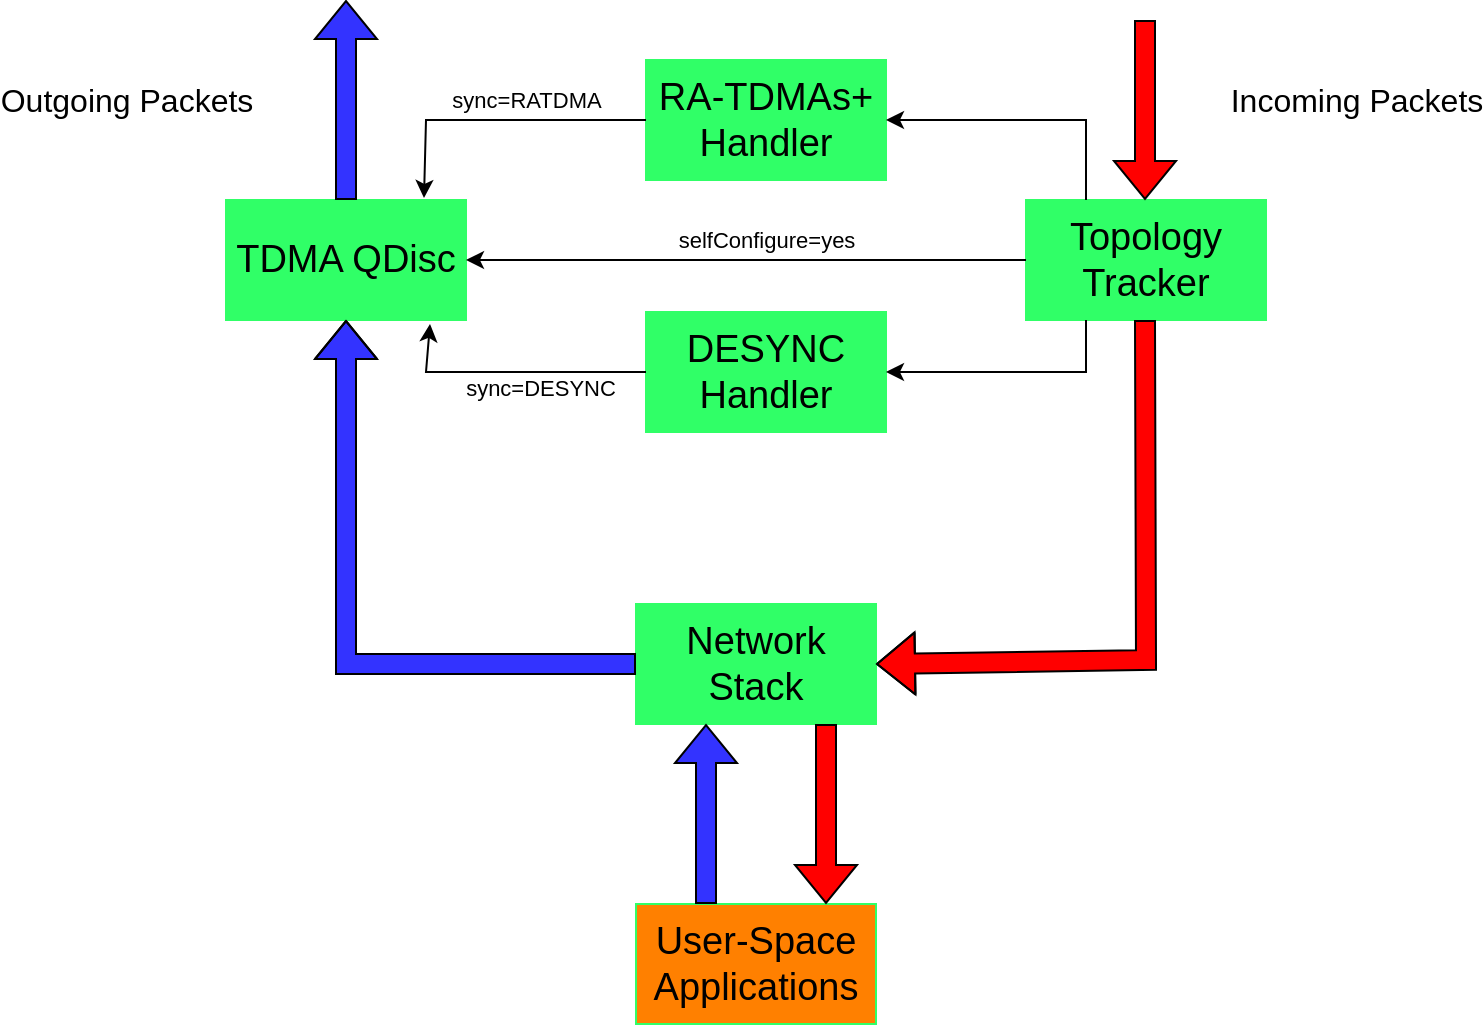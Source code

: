 <mxfile version="26.0.9">
  <diagram name="Page-1" id="Y4EbUQg9q2NRosDeaMzo">
    <mxGraphModel dx="1368" dy="790" grid="1" gridSize="10" guides="1" tooltips="1" connect="1" arrows="1" fold="1" page="1" pageScale="1" pageWidth="850" pageHeight="1100" math="0" shadow="0">
      <root>
        <mxCell id="0" />
        <mxCell id="1" parent="0" />
        <mxCell id="8Tat6goZHTP_cjcbLfmh-2" value="&lt;font style=&quot;font-size: 19px;&quot;&gt;TDMA QDisc&lt;/font&gt;" style="rounded=0;whiteSpace=wrap;html=1;fillColor=#30FF67;strokeColor=light-dark(#30FF67,#D7817E);gradientColor=none;fillStyle=solid;" vertex="1" parent="1">
          <mxGeometry x="160" y="240" width="120" height="60" as="geometry" />
        </mxCell>
        <mxCell id="8Tat6goZHTP_cjcbLfmh-5" value="" style="shape=flexArrow;endArrow=classic;html=1;rounded=0;exitX=0.5;exitY=0;exitDx=0;exitDy=0;fillColor=#3333FF;" edge="1" parent="1" source="8Tat6goZHTP_cjcbLfmh-2">
          <mxGeometry width="50" height="50" relative="1" as="geometry">
            <mxPoint x="220" y="200" as="sourcePoint" />
            <mxPoint x="220" y="140" as="targetPoint" />
          </mxGeometry>
        </mxCell>
        <mxCell id="8Tat6goZHTP_cjcbLfmh-6" value="&lt;font style=&quot;font-size: 16px;&quot;&gt;Outgoing Packets&lt;/font&gt;" style="edgeLabel;html=1;align=center;verticalAlign=middle;resizable=0;points=[];" vertex="1" connectable="0" parent="8Tat6goZHTP_cjcbLfmh-5">
          <mxGeometry x="0.06" y="-2" relative="1" as="geometry">
            <mxPoint x="-112" y="3" as="offset" />
          </mxGeometry>
        </mxCell>
        <mxCell id="8Tat6goZHTP_cjcbLfmh-7" value="&lt;font style=&quot;font-size: 19px;&quot;&gt;Network Stack&lt;/font&gt;" style="rounded=0;whiteSpace=wrap;html=1;fillColor=#30FF67;strokeColor=light-dark(#30FF67,#D7817E);gradientColor=none;fillStyle=solid;" vertex="1" parent="1">
          <mxGeometry x="365" y="442" width="120" height="60" as="geometry" />
        </mxCell>
        <mxCell id="8Tat6goZHTP_cjcbLfmh-8" value="" style="shape=flexArrow;endArrow=classic;html=1;rounded=0;exitX=0;exitY=0.5;exitDx=0;exitDy=0;fillColor=#3333FF;entryX=0.5;entryY=1;entryDx=0;entryDy=0;" edge="1" parent="1" source="8Tat6goZHTP_cjcbLfmh-7" target="8Tat6goZHTP_cjcbLfmh-2">
          <mxGeometry width="50" height="50" relative="1" as="geometry">
            <mxPoint x="230" y="440" as="sourcePoint" />
            <mxPoint x="230" y="340" as="targetPoint" />
            <Array as="points">
              <mxPoint x="220" y="472" />
            </Array>
          </mxGeometry>
        </mxCell>
        <mxCell id="8Tat6goZHTP_cjcbLfmh-10" value="&lt;font style=&quot;font-size: 19px;&quot;&gt;User-Space Applications&lt;/font&gt;" style="rounded=0;whiteSpace=wrap;html=1;fillColor=#FF8000;strokeColor=light-dark(#30FF67,#D7817E);gradientColor=none;fillStyle=solid;" vertex="1" parent="1">
          <mxGeometry x="365" y="592" width="120" height="60" as="geometry" />
        </mxCell>
        <mxCell id="8Tat6goZHTP_cjcbLfmh-11" value="" style="shape=flexArrow;endArrow=classic;html=1;rounded=0;exitX=0.25;exitY=1;exitDx=0;exitDy=0;fillColor=#FF0000;entryX=0.25;entryY=0;entryDx=0;entryDy=0;" edge="1" parent="1">
          <mxGeometry width="50" height="50" relative="1" as="geometry">
            <mxPoint x="460" y="502" as="sourcePoint" />
            <mxPoint x="460" y="592" as="targetPoint" />
            <Array as="points" />
          </mxGeometry>
        </mxCell>
        <mxCell id="8Tat6goZHTP_cjcbLfmh-12" value="" style="shape=flexArrow;endArrow=classic;html=1;rounded=0;exitX=0.75;exitY=0;exitDx=0;exitDy=0;fillColor=#3333FF;entryX=0.75;entryY=1;entryDx=0;entryDy=0;" edge="1" parent="1">
          <mxGeometry width="50" height="50" relative="1" as="geometry">
            <mxPoint x="400" y="592" as="sourcePoint" />
            <mxPoint x="400" y="502" as="targetPoint" />
            <Array as="points" />
          </mxGeometry>
        </mxCell>
        <mxCell id="8Tat6goZHTP_cjcbLfmh-14" value="&lt;font style=&quot;font-size: 19px;&quot;&gt;Topology Tracker&lt;/font&gt;" style="rounded=0;whiteSpace=wrap;html=1;fillColor=#30FF67;strokeColor=light-dark(#30FF67,#D7817E);gradientColor=none;fillStyle=solid;" vertex="1" parent="1">
          <mxGeometry x="560" y="240" width="120" height="60" as="geometry" />
        </mxCell>
        <mxCell id="8Tat6goZHTP_cjcbLfmh-15" value="" style="shape=flexArrow;endArrow=classic;html=1;rounded=0;exitX=0.25;exitY=1;exitDx=0;exitDy=0;fillColor=#FF0000;entryX=1;entryY=0.5;entryDx=0;entryDy=0;" edge="1" parent="1" target="8Tat6goZHTP_cjcbLfmh-7">
          <mxGeometry width="50" height="50" relative="1" as="geometry">
            <mxPoint x="619.5" y="300" as="sourcePoint" />
            <mxPoint x="619.5" y="390" as="targetPoint" />
            <Array as="points">
              <mxPoint x="620" y="470" />
            </Array>
          </mxGeometry>
        </mxCell>
        <mxCell id="8Tat6goZHTP_cjcbLfmh-16" value="" style="shape=flexArrow;endArrow=classic;html=1;rounded=0;exitX=0.25;exitY=1;exitDx=0;exitDy=0;fillColor=#FF0000;entryX=0.25;entryY=0;entryDx=0;entryDy=0;" edge="1" parent="1">
          <mxGeometry width="50" height="50" relative="1" as="geometry">
            <mxPoint x="619.5" y="150" as="sourcePoint" />
            <mxPoint x="619.5" y="240" as="targetPoint" />
            <Array as="points" />
          </mxGeometry>
        </mxCell>
        <mxCell id="8Tat6goZHTP_cjcbLfmh-17" value="&lt;font style=&quot;font-size: 16px;&quot;&gt;Incoming Packets&lt;/font&gt;" style="edgeLabel;html=1;align=center;verticalAlign=middle;resizable=0;points=[];" vertex="1" connectable="0" parent="8Tat6goZHTP_cjcbLfmh-16">
          <mxGeometry x="-0.489" y="4" relative="1" as="geometry">
            <mxPoint x="101" y="17" as="offset" />
          </mxGeometry>
        </mxCell>
        <mxCell id="8Tat6goZHTP_cjcbLfmh-18" value="&lt;font style=&quot;font-size: 19px;&quot;&gt;RA-TDMAs+ Handler&lt;br&gt;&lt;/font&gt;" style="rounded=0;whiteSpace=wrap;html=1;fillColor=#30FF67;strokeColor=light-dark(#30FF67,#D7817E);gradientColor=none;fillStyle=solid;" vertex="1" parent="1">
          <mxGeometry x="370" y="170" width="120" height="60" as="geometry" />
        </mxCell>
        <mxCell id="8Tat6goZHTP_cjcbLfmh-19" value="&lt;font style=&quot;font-size: 19px;&quot;&gt;DESYNC Handler&lt;/font&gt;" style="rounded=0;whiteSpace=wrap;html=1;fillColor=#30FF67;strokeColor=light-dark(#30FF67,#D7817E);gradientColor=none;fillStyle=solid;" vertex="1" parent="1">
          <mxGeometry x="370" y="296" width="120" height="60" as="geometry" />
        </mxCell>
        <mxCell id="8Tat6goZHTP_cjcbLfmh-21" value="" style="endArrow=classic;html=1;rounded=0;entryX=1;entryY=0.5;entryDx=0;entryDy=0;exitX=0;exitY=0.5;exitDx=0;exitDy=0;" edge="1" parent="1" source="8Tat6goZHTP_cjcbLfmh-14" target="8Tat6goZHTP_cjcbLfmh-2">
          <mxGeometry width="50" height="50" relative="1" as="geometry">
            <mxPoint x="410" y="440" as="sourcePoint" />
            <mxPoint x="460" y="390" as="targetPoint" />
          </mxGeometry>
        </mxCell>
        <mxCell id="8Tat6goZHTP_cjcbLfmh-22" value="selfConfigure=yes" style="edgeLabel;html=1;align=center;verticalAlign=middle;resizable=0;points=[];" vertex="1" connectable="0" parent="8Tat6goZHTP_cjcbLfmh-21">
          <mxGeometry x="-0.193" y="-1" relative="1" as="geometry">
            <mxPoint x="-17" y="-9" as="offset" />
          </mxGeometry>
        </mxCell>
        <mxCell id="8Tat6goZHTP_cjcbLfmh-23" value="" style="endArrow=classic;html=1;rounded=0;entryX=0.825;entryY=-0.017;entryDx=0;entryDy=0;exitX=0;exitY=0.5;exitDx=0;exitDy=0;entryPerimeter=0;" edge="1" parent="1" source="8Tat6goZHTP_cjcbLfmh-18" target="8Tat6goZHTP_cjcbLfmh-2">
          <mxGeometry width="50" height="50" relative="1" as="geometry">
            <mxPoint x="565" y="120" as="sourcePoint" />
            <mxPoint x="285" y="120" as="targetPoint" />
            <Array as="points">
              <mxPoint x="260" y="200" />
            </Array>
          </mxGeometry>
        </mxCell>
        <mxCell id="8Tat6goZHTP_cjcbLfmh-24" value="sync=RATDMA" style="edgeLabel;html=1;align=center;verticalAlign=middle;resizable=0;points=[];" vertex="1" connectable="0" parent="8Tat6goZHTP_cjcbLfmh-23">
          <mxGeometry x="-0.193" y="-1" relative="1" as="geometry">
            <mxPoint y="-9" as="offset" />
          </mxGeometry>
        </mxCell>
        <mxCell id="8Tat6goZHTP_cjcbLfmh-25" value="" style="endArrow=classic;html=1;rounded=0;entryX=0.85;entryY=1.033;entryDx=0;entryDy=0;exitX=0;exitY=0.5;exitDx=0;exitDy=0;entryPerimeter=0;" edge="1" parent="1" source="8Tat6goZHTP_cjcbLfmh-19" target="8Tat6goZHTP_cjcbLfmh-2">
          <mxGeometry width="50" height="50" relative="1" as="geometry">
            <mxPoint x="580" y="290" as="sourcePoint" />
            <mxPoint x="300" y="290" as="targetPoint" />
            <Array as="points">
              <mxPoint x="260" y="326" />
            </Array>
          </mxGeometry>
        </mxCell>
        <mxCell id="8Tat6goZHTP_cjcbLfmh-26" value="sync=DESYNC" style="edgeLabel;html=1;align=center;verticalAlign=middle;resizable=0;points=[];" vertex="1" connectable="0" parent="8Tat6goZHTP_cjcbLfmh-25">
          <mxGeometry x="-0.193" y="-1" relative="1" as="geometry">
            <mxPoint x="1" y="9" as="offset" />
          </mxGeometry>
        </mxCell>
        <mxCell id="8Tat6goZHTP_cjcbLfmh-27" value="" style="endArrow=classic;html=1;rounded=0;exitX=0.25;exitY=0;exitDx=0;exitDy=0;entryX=1;entryY=0.5;entryDx=0;entryDy=0;" edge="1" parent="1" source="8Tat6goZHTP_cjcbLfmh-14" target="8Tat6goZHTP_cjcbLfmh-18">
          <mxGeometry width="50" height="50" relative="1" as="geometry">
            <mxPoint x="510" y="180" as="sourcePoint" />
            <mxPoint x="560" y="130" as="targetPoint" />
            <Array as="points">
              <mxPoint x="590" y="200" />
            </Array>
          </mxGeometry>
        </mxCell>
        <mxCell id="8Tat6goZHTP_cjcbLfmh-28" value="" style="endArrow=classic;html=1;rounded=0;exitX=0.25;exitY=1;exitDx=0;exitDy=0;entryX=1;entryY=0.5;entryDx=0;entryDy=0;" edge="1" parent="1" source="8Tat6goZHTP_cjcbLfmh-14" target="8Tat6goZHTP_cjcbLfmh-19">
          <mxGeometry width="50" height="50" relative="1" as="geometry">
            <mxPoint x="600" y="250" as="sourcePoint" />
            <mxPoint x="500" y="210" as="targetPoint" />
            <Array as="points">
              <mxPoint x="590" y="326" />
            </Array>
          </mxGeometry>
        </mxCell>
      </root>
    </mxGraphModel>
  </diagram>
</mxfile>
